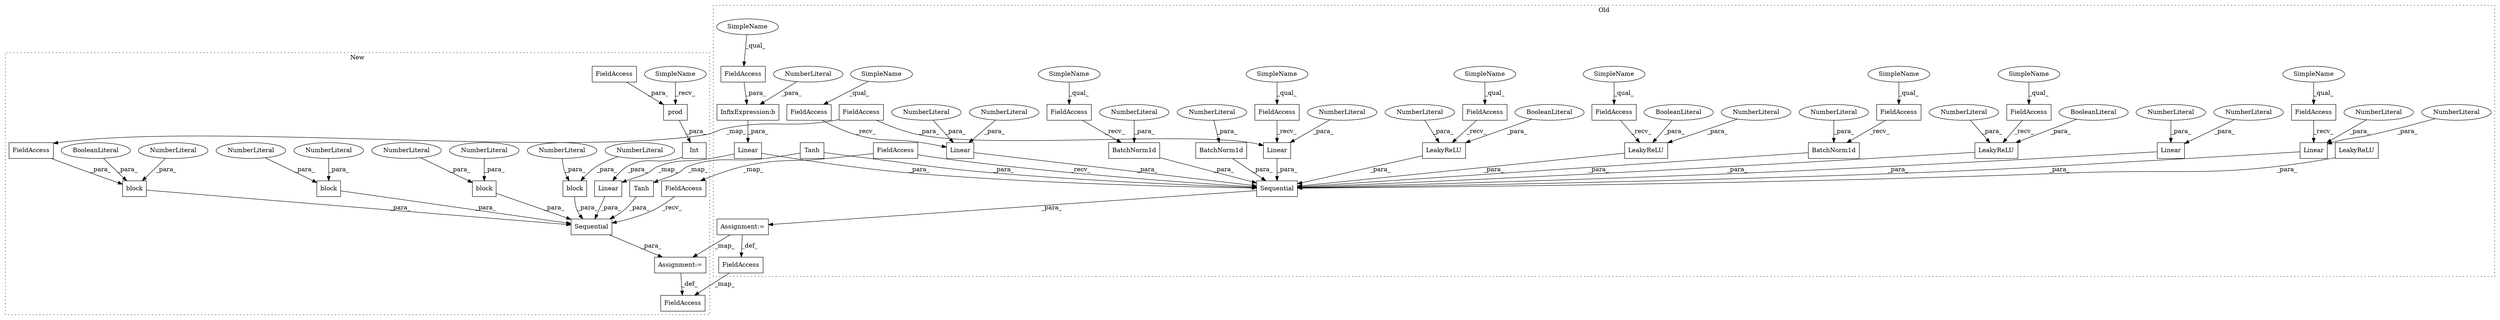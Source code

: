 digraph G {
subgraph cluster0 {
1 [label="Sequential" a="32" s="1899,2271" l="11,1" shape="box"];
3 [label="InfixExpression:b" a="27" s="2250" l="3" shape="box"];
4 [label="NumberLiteral" a="34" s="2253" l="1" shape="ellipse"];
6 [label="Linear" a="32" s="2064,2078" l="7,1" shape="box"];
7 [label="NumberLiteral" a="34" s="2075" l="3" shape="ellipse"];
8 [label="NumberLiteral" a="34" s="2071" l="3" shape="ellipse"];
10 [label="Linear" a="32" s="1984,1998" l="7,1" shape="box"];
11 [label="NumberLiteral" a="34" s="1995" l="3" shape="ellipse"];
12 [label="NumberLiteral" a="34" s="1991" l="3" shape="ellipse"];
13 [label="Linear" a="32" s="2144,2159" l="7,1" shape="box"];
14 [label="NumberLiteral" a="34" s="2155" l="4" shape="ellipse"];
15 [label="NumberLiteral" a="34" s="2151" l="3" shape="ellipse"];
16 [label="Linear" a="32" s="1919,1944" l="7,1" shape="box"];
17 [label="NumberLiteral" a="34" s="1941" l="3" shape="ellipse"];
18 [label="Assignment:=" a="7" s="1889" l="1" shape="box"];
21 [label="Tanh" a="32" s="2265" l="6" shape="box"];
23 [label="FieldAccess" a="22" s="1975" l="8" shape="box"];
24 [label="FieldAccess" a="22" s="1910" l="8" shape="box"];
25 [label="FieldAccess" a="22" s="2000" l="8" shape="box"];
26 [label="FieldAccess" a="22" s="2238" l="12" shape="box"];
27 [label="FieldAccess" a="22" s="2055" l="8" shape="box"];
28 [label="FieldAccess" a="22" s="2080" l="8" shape="box"];
30 [label="FieldAccess" a="22" s="2026" l="8" shape="box"];
31 [label="FieldAccess" a="22" s="2106" l="8" shape="box"];
32 [label="FieldAccess" a="22" s="1946" l="8" shape="box"];
33 [label="LeakyReLU" a="32" s="2035,2053" l="10,1" shape="box"];
34 [label="NumberLiteral" a="34" s="2045" l="3" shape="ellipse"];
35 [label="BooleanLiteral" a="9" s="2049" l="4" shape="ellipse"];
36 [label="LeakyReLU" a="32" s="2197,2215" l="10,1" shape="box"];
48 [label="BatchNorm1d" a="32" s="2009,2024" l="12,1" shape="box"];
49 [label="NumberLiteral" a="34" s="2021" l="3" shape="ellipse"];
50 [label="LeakyReLU" a="32" s="1955,1973" l="10,1" shape="box"];
51 [label="NumberLiteral" a="34" s="1965" l="3" shape="ellipse"];
52 [label="BooleanLiteral" a="9" s="1969" l="4" shape="ellipse"];
53 [label="BatchNorm1d" a="32" s="2089,2104" l="12,1" shape="box"];
54 [label="NumberLiteral" a="34" s="2101" l="3" shape="ellipse"];
56 [label="FieldAccess" a="22" s="1879" l="10" shape="box"];
58 [label="LeakyReLU" a="32" s="2115,2133" l="10,1" shape="box"];
59 [label="NumberLiteral" a="34" s="2125" l="3" shape="ellipse"];
60 [label="BooleanLiteral" a="9" s="2129" l="4" shape="ellipse"];
61 [label="Linear" a="32" s="2226,2254" l="7,1" shape="box"];
63 [label="FieldAccess" a="22" s="1926" l="14" shape="box"];
65 [label="BatchNorm1d" a="32" s="2170,2186" l="12,1" shape="box"];
66 [label="NumberLiteral" a="34" s="2182" l="4" shape="ellipse"];
67 [label="FieldAccess" a="22" s="1890" l="8" shape="box"];
69 [label="SimpleName" a="42" s="2000" l="5" shape="ellipse"];
70 [label="SimpleName" a="42" s="1910" l="5" shape="ellipse"];
71 [label="SimpleName" a="42" s="1946" l="5" shape="ellipse"];
72 [label="SimpleName" a="42" s="1975" l="5" shape="ellipse"];
73 [label="SimpleName" a="42" s="2026" l="5" shape="ellipse"];
74 [label="SimpleName" a="42" s="2080" l="5" shape="ellipse"];
75 [label="SimpleName" a="42" s="2106" l="5" shape="ellipse"];
76 [label="SimpleName" a="42" s="2055" l="5" shape="ellipse"];
77 [label="SimpleName" a="42" s="2238" l="3" shape="ellipse"];
label = "Old";
style="dotted";
}
subgraph cluster1 {
2 [label="SimpleName" a="42" s="2011" l="5" shape="ellipse"];
5 [label="prod" a="32" s="2017,2031" l="5,1" shape="box"];
9 [label="Int" a="32" s="2007,2032" l="4,1" shape="box"];
19 [label="Assignment:=" a="7" s="1887" l="1" shape="box"];
20 [label="Tanh" a="32" s="2044" l="6" shape="box"];
22 [label="Sequential" a="32" s="1897,2050" l="11,1" shape="box"];
29 [label="FieldAccess" a="22" s="2022" l="9" shape="box"];
37 [label="block" a="32" s="1940,1953" l="6,1" shape="box"];
38 [label="NumberLiteral" a="34" s="1946" l="3" shape="ellipse"];
39 [label="NumberLiteral" a="34" s="1950" l="3" shape="ellipse"];
40 [label="block" a="32" s="1970,1984" l="6,1" shape="box"];
41 [label="NumberLiteral" a="34" s="1976" l="3" shape="ellipse"];
42 [label="NumberLiteral" a="34" s="1980" l="4" shape="ellipse"];
43 [label="block" a="32" s="1908,1938" l="6,1" shape="box"];
44 [label="NumberLiteral" a="34" s="1929" l="3" shape="ellipse"];
45 [label="block" a="32" s="1955,1968" l="6,1" shape="box"];
46 [label="NumberLiteral" a="34" s="1965" l="3" shape="ellipse"];
47 [label="NumberLiteral" a="34" s="1961" l="3" shape="ellipse"];
55 [label="FieldAccess" a="22" s="1877" l="10" shape="box"];
57 [label="BooleanLiteral" a="9" s="1933" l="5" shape="ellipse"];
62 [label="Linear" a="32" s="1995,2033" l="7,1" shape="box"];
64 [label="FieldAccess" a="22" s="1914" l="14" shape="box"];
68 [label="FieldAccess" a="22" s="1888" l="8" shape="box"];
label = "New";
style="dotted";
}
1 -> 18 [label="_para_"];
2 -> 5 [label="_recv_"];
3 -> 61 [label="_para_"];
4 -> 3 [label="_para_"];
5 -> 9 [label="_para_"];
6 -> 1 [label="_para_"];
7 -> 6 [label="_para_"];
8 -> 6 [label="_para_"];
9 -> 62 [label="_para_"];
10 -> 1 [label="_para_"];
11 -> 10 [label="_para_"];
12 -> 10 [label="_para_"];
13 -> 1 [label="_para_"];
14 -> 13 [label="_para_"];
15 -> 13 [label="_para_"];
16 -> 1 [label="_para_"];
17 -> 16 [label="_para_"];
18 -> 56 [label="_def_"];
18 -> 19 [label="_map_"];
19 -> 55 [label="_def_"];
20 -> 22 [label="_para_"];
21 -> 20 [label="_map_"];
21 -> 1 [label="_para_"];
22 -> 19 [label="_para_"];
23 -> 10 [label="_recv_"];
24 -> 16 [label="_recv_"];
25 -> 48 [label="_recv_"];
26 -> 3 [label="_para_"];
27 -> 6 [label="_recv_"];
28 -> 53 [label="_recv_"];
29 -> 5 [label="_para_"];
30 -> 33 [label="_recv_"];
31 -> 58 [label="_recv_"];
32 -> 50 [label="_recv_"];
33 -> 1 [label="_para_"];
34 -> 33 [label="_para_"];
35 -> 33 [label="_para_"];
36 -> 1 [label="_para_"];
37 -> 22 [label="_para_"];
38 -> 37 [label="_para_"];
39 -> 37 [label="_para_"];
40 -> 22 [label="_para_"];
41 -> 40 [label="_para_"];
42 -> 40 [label="_para_"];
43 -> 22 [label="_para_"];
44 -> 43 [label="_para_"];
45 -> 22 [label="_para_"];
46 -> 45 [label="_para_"];
47 -> 45 [label="_para_"];
48 -> 1 [label="_para_"];
49 -> 48 [label="_para_"];
50 -> 1 [label="_para_"];
51 -> 50 [label="_para_"];
52 -> 50 [label="_para_"];
53 -> 1 [label="_para_"];
54 -> 53 [label="_para_"];
56 -> 55 [label="_map_"];
57 -> 43 [label="_para_"];
58 -> 1 [label="_para_"];
59 -> 58 [label="_para_"];
60 -> 58 [label="_para_"];
61 -> 1 [label="_para_"];
61 -> 62 [label="_map_"];
62 -> 22 [label="_para_"];
63 -> 16 [label="_para_"];
63 -> 64 [label="_map_"];
64 -> 43 [label="_para_"];
65 -> 1 [label="_para_"];
66 -> 65 [label="_para_"];
67 -> 68 [label="_map_"];
67 -> 1 [label="_recv_"];
68 -> 22 [label="_recv_"];
69 -> 25 [label="_qual_"];
70 -> 24 [label="_qual_"];
71 -> 32 [label="_qual_"];
72 -> 23 [label="_qual_"];
73 -> 30 [label="_qual_"];
74 -> 28 [label="_qual_"];
75 -> 31 [label="_qual_"];
76 -> 27 [label="_qual_"];
77 -> 26 [label="_qual_"];
}